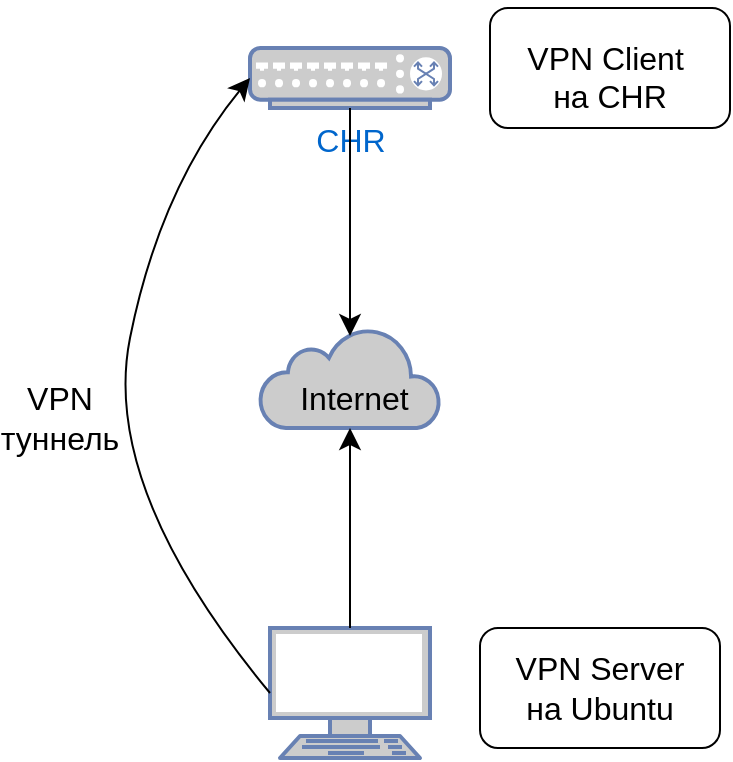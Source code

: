 <mxfile version="22.0.8" type="google">
  <diagram name="Page-1" id="d66fe2ae-3e9f-cf2f-6d29-e24063ad5d60">
    <mxGraphModel grid="1" page="1" gridSize="10" guides="1" tooltips="1" connect="1" arrows="1" fold="1" pageScale="1" pageWidth="1100" pageHeight="850" background="none" math="0" shadow="0">
      <root>
        <mxCell id="0" />
        <mxCell id="1" parent="0" />
        <mxCell id="zyGmsiRM6Q_g-jnoe3jO-12" value="" style="rounded=1;whiteSpace=wrap;html=1;fontSize=16;" vertex="1" parent="1">
          <mxGeometry x="-740" y="610" width="120" height="60" as="geometry" />
        </mxCell>
        <mxCell id="zyGmsiRM6Q_g-jnoe3jO-11" value="" style="rounded=1;whiteSpace=wrap;html=1;fontSize=16;" vertex="1" parent="1">
          <mxGeometry x="-735" y="300" width="120" height="60" as="geometry" />
        </mxCell>
        <mxCell id="zyGmsiRM6Q_g-jnoe3jO-1" value="" style="html=1;outlineConnect=0;fillColor=#CCCCCC;strokeColor=#6881B3;gradientColor=none;gradientDirection=north;strokeWidth=2;shape=mxgraph.networks.cloud;fontColor=#ffffff;fontSize=16;" vertex="1" parent="1">
          <mxGeometry x="-850" y="460" width="90" height="50" as="geometry" />
        </mxCell>
        <mxCell id="zyGmsiRM6Q_g-jnoe3jO-2" value="CHR" style="fontColor=#0066CC;verticalAlign=top;verticalLabelPosition=bottom;labelPosition=center;align=center;html=1;outlineConnect=0;fillColor=#CCCCCC;strokeColor=#6881B3;gradientColor=none;gradientDirection=north;strokeWidth=2;shape=mxgraph.networks.switch;fontSize=16;" vertex="1" parent="1">
          <mxGeometry x="-855" y="320" width="100" height="30" as="geometry" />
        </mxCell>
        <mxCell id="zyGmsiRM6Q_g-jnoe3jO-5" value="" style="fontColor=#0066CC;verticalAlign=top;verticalLabelPosition=bottom;labelPosition=center;align=center;html=1;outlineConnect=0;fillColor=#CCCCCC;strokeColor=#6881B3;gradientColor=none;gradientDirection=north;strokeWidth=2;shape=mxgraph.networks.terminal;fontSize=16;" vertex="1" parent="1">
          <mxGeometry x="-845" y="610" width="80" height="65" as="geometry" />
        </mxCell>
        <mxCell id="zyGmsiRM6Q_g-jnoe3jO-6" value="" style="endArrow=classic;html=1;rounded=0;fontSize=12;startSize=8;endSize=8;curved=1;exitX=0.5;exitY=1;exitDx=0;exitDy=0;exitPerimeter=0;entryX=0.5;entryY=0.08;entryDx=0;entryDy=0;entryPerimeter=0;" edge="1" parent="1" source="zyGmsiRM6Q_g-jnoe3jO-2" target="zyGmsiRM6Q_g-jnoe3jO-1">
          <mxGeometry width="50" height="50" relative="1" as="geometry">
            <mxPoint x="-670" y="610" as="sourcePoint" />
            <mxPoint x="-620" y="560" as="targetPoint" />
          </mxGeometry>
        </mxCell>
        <mxCell id="zyGmsiRM6Q_g-jnoe3jO-7" value="" style="endArrow=classic;html=1;rounded=0;fontSize=12;startSize=8;endSize=8;curved=1;exitX=0.5;exitY=0;exitDx=0;exitDy=0;exitPerimeter=0;" edge="1" parent="1" source="zyGmsiRM6Q_g-jnoe3jO-5" target="zyGmsiRM6Q_g-jnoe3jO-1">
          <mxGeometry width="50" height="50" relative="1" as="geometry">
            <mxPoint x="-670" y="610" as="sourcePoint" />
            <mxPoint x="-620" y="560" as="targetPoint" />
          </mxGeometry>
        </mxCell>
        <mxCell id="zyGmsiRM6Q_g-jnoe3jO-8" value="" style="endArrow=classic;html=1;rounded=0;fontSize=12;startSize=8;endSize=8;curved=1;entryX=0;entryY=0.5;entryDx=0;entryDy=0;entryPerimeter=0;exitX=0;exitY=0.5;exitDx=0;exitDy=0;exitPerimeter=0;" edge="1" parent="1" source="zyGmsiRM6Q_g-jnoe3jO-5" target="zyGmsiRM6Q_g-jnoe3jO-2">
          <mxGeometry width="50" height="50" relative="1" as="geometry">
            <mxPoint x="-930" y="600" as="sourcePoint" />
            <mxPoint x="-620" y="560" as="targetPoint" />
            <Array as="points">
              <mxPoint x="-930" y="540" />
              <mxPoint x="-900" y="390" />
            </Array>
          </mxGeometry>
        </mxCell>
        <mxCell id="zyGmsiRM6Q_g-jnoe3jO-9" value="&lt;br&gt;VPN Client&amp;nbsp;&lt;br&gt;на CHR" style="text;html=1;strokeColor=none;fillColor=none;align=center;verticalAlign=middle;whiteSpace=wrap;rounded=0;fontSize=16;" vertex="1" parent="1">
          <mxGeometry x="-735" y="310" width="120" height="30" as="geometry" />
        </mxCell>
        <mxCell id="zyGmsiRM6Q_g-jnoe3jO-10" value="VPN Server&lt;br&gt;на Ubuntu" style="text;html=1;strokeColor=none;fillColor=none;align=center;verticalAlign=middle;whiteSpace=wrap;rounded=0;fontSize=16;" vertex="1" parent="1">
          <mxGeometry x="-725" y="625" width="90" height="30" as="geometry" />
        </mxCell>
        <mxCell id="zyGmsiRM6Q_g-jnoe3jO-13" value="&amp;nbsp;Internet" style="text;html=1;strokeColor=none;fillColor=none;align=center;verticalAlign=middle;whiteSpace=wrap;rounded=0;fontSize=16;" vertex="1" parent="1">
          <mxGeometry x="-835" y="480" width="60" height="30" as="geometry" />
        </mxCell>
        <mxCell id="zyGmsiRM6Q_g-jnoe3jO-14" value="VPN туннель" style="text;html=1;strokeColor=none;fillColor=none;align=center;verticalAlign=middle;whiteSpace=wrap;rounded=0;fontSize=16;" vertex="1" parent="1">
          <mxGeometry x="-980" y="490" width="60" height="30" as="geometry" />
        </mxCell>
        <mxCell id="zyGmsiRM6Q_g-jnoe3jO-15" style="edgeStyle=none;curved=1;rounded=0;orthogonalLoop=1;jettySize=auto;html=1;exitX=0.5;exitY=0;exitDx=0;exitDy=0;fontSize=12;startSize=8;endSize=8;" edge="1" parent="1" source="zyGmsiRM6Q_g-jnoe3jO-9" target="zyGmsiRM6Q_g-jnoe3jO-9">
          <mxGeometry relative="1" as="geometry" />
        </mxCell>
      </root>
    </mxGraphModel>
  </diagram>
</mxfile>
